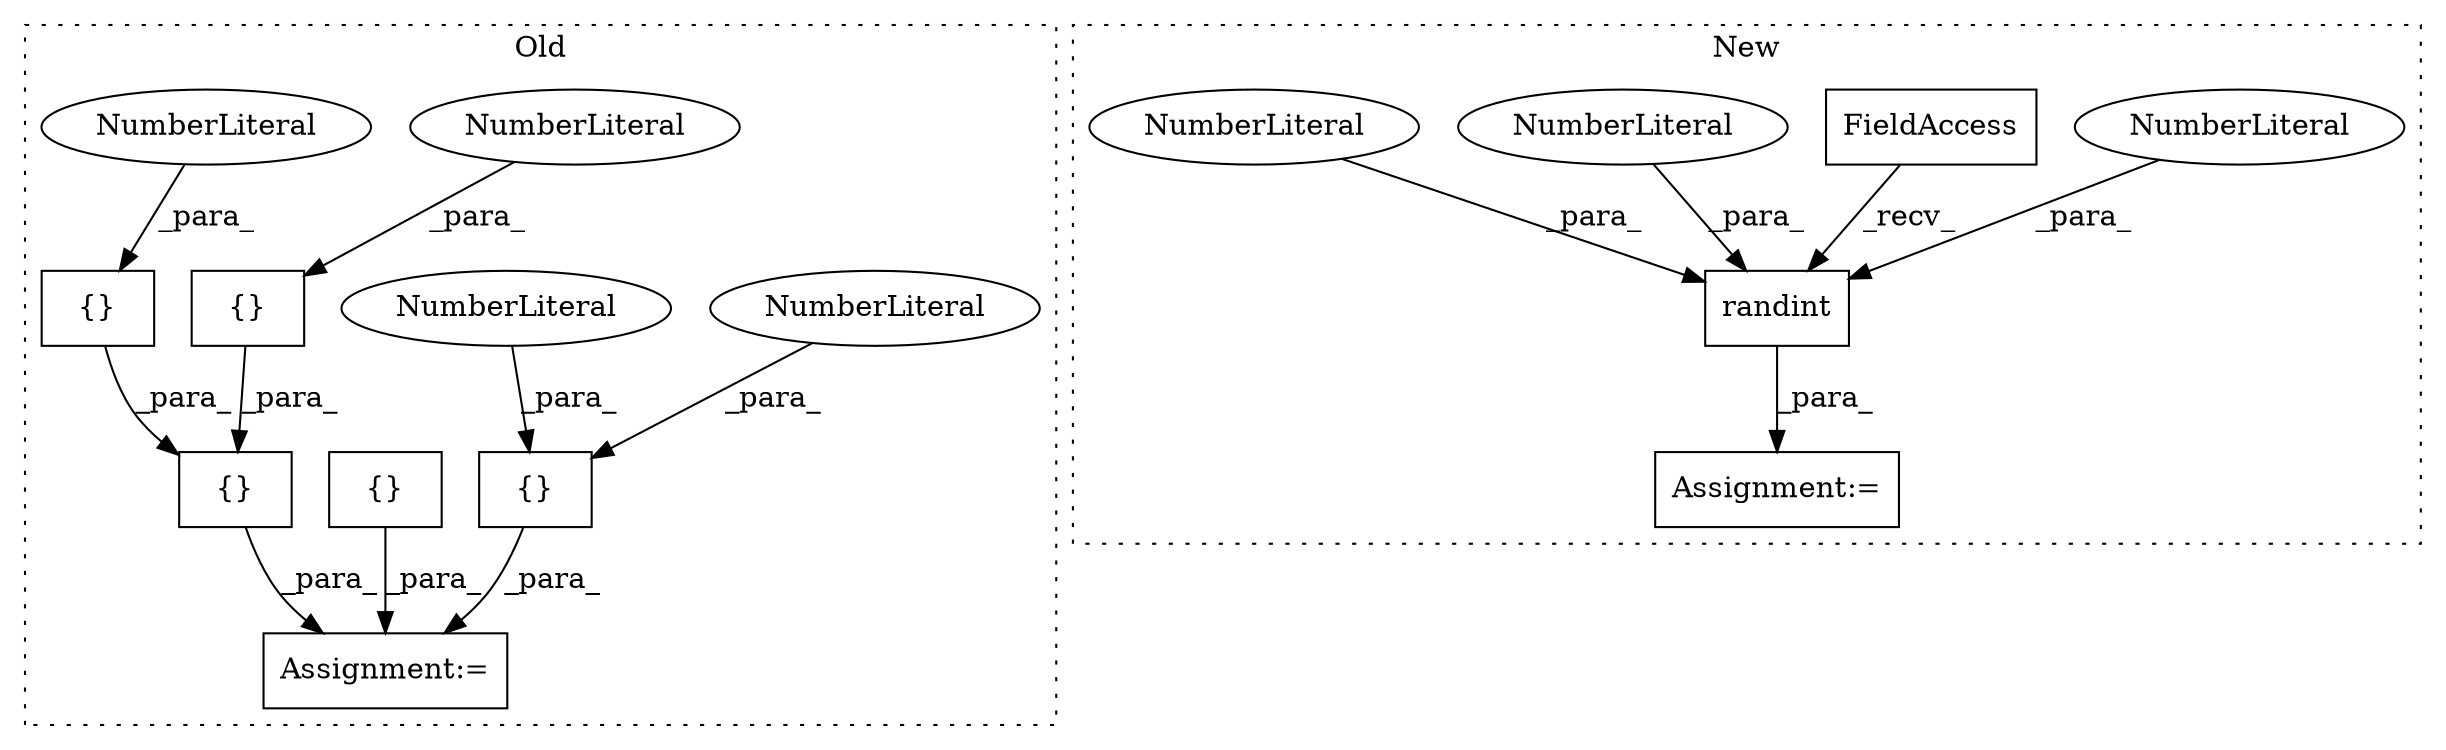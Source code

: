 digraph G {
subgraph cluster0 {
1 [label="{}" a="4" s="10524,10528" l="1,1" shape="box"];
6 [label="Assignment:=" a="7" s="10600" l="1" shape="box"];
7 [label="NumberLiteral" a="34" s="10527" l="1" shape="ellipse"];
8 [label="{}" a="4" s="10441,10443" l="1,1" shape="box"];
9 [label="NumberLiteral" a="34" s="10525" l="1" shape="ellipse"];
11 [label="{}" a="4" s="10447,10449" l="1,1" shape="box"];
12 [label="NumberLiteral" a="34" s="10442" l="1" shape="ellipse"];
13 [label="{}" a="4" s="10385,10412" l="1,1" shape="box"];
15 [label="NumberLiteral" a="34" s="10448" l="1" shape="ellipse"];
16 [label="{}" a="4" s="10439,10451" l="1,1" shape="box"];
label = "Old";
style="dotted";
}
subgraph cluster1 {
2 [label="randint" a="32" s="10268,10284" l="8,1" shape="box"];
3 [label="NumberLiteral" a="34" s="10276" l="1" shape="ellipse"];
4 [label="Assignment:=" a="7" s="10231" l="1" shape="box"];
5 [label="FieldAccess" a="22" s="10255" l="12" shape="box"];
10 [label="NumberLiteral" a="34" s="10282" l="2" shape="ellipse"];
14 [label="NumberLiteral" a="34" s="10278" l="3" shape="ellipse"];
label = "New";
style="dotted";
}
1 -> 6 [label="_para_"];
2 -> 4 [label="_para_"];
3 -> 2 [label="_para_"];
5 -> 2 [label="_recv_"];
7 -> 1 [label="_para_"];
8 -> 16 [label="_para_"];
9 -> 1 [label="_para_"];
10 -> 2 [label="_para_"];
11 -> 16 [label="_para_"];
12 -> 8 [label="_para_"];
13 -> 6 [label="_para_"];
14 -> 2 [label="_para_"];
15 -> 11 [label="_para_"];
16 -> 6 [label="_para_"];
}